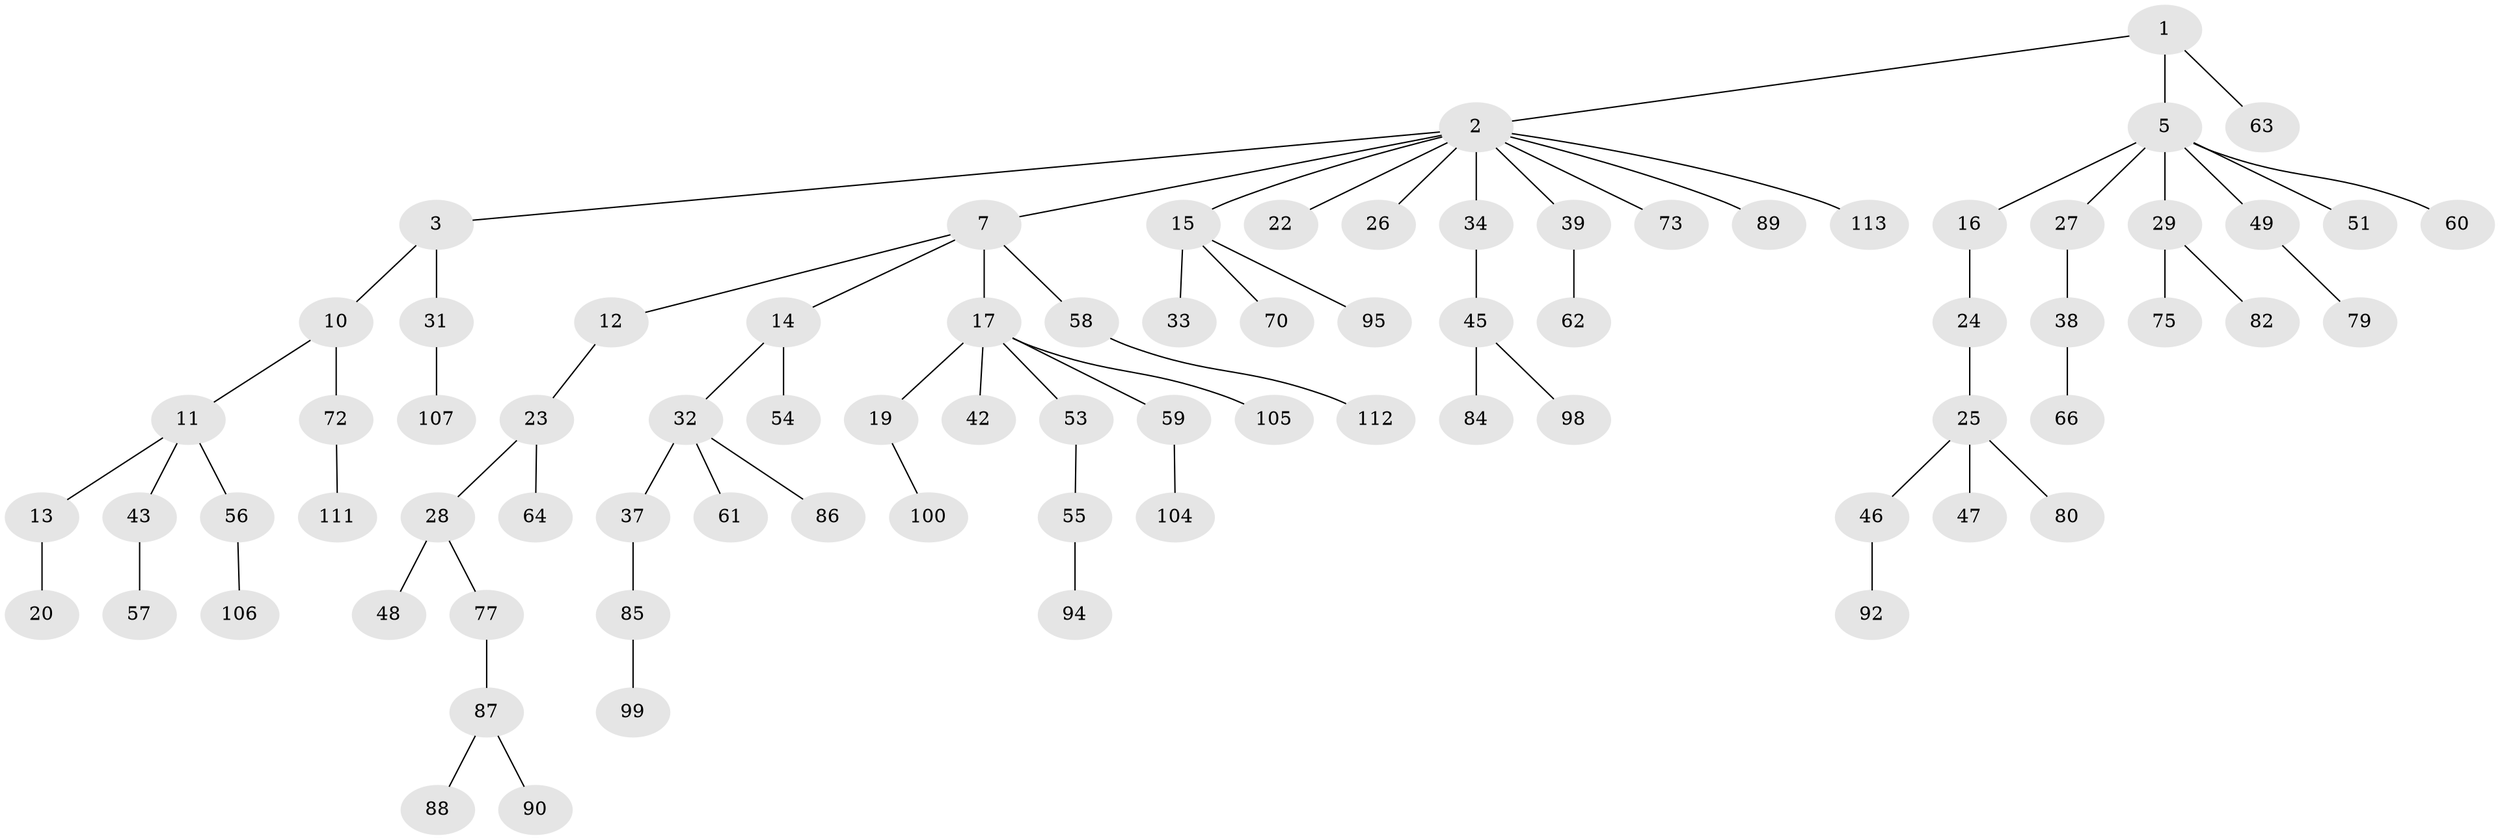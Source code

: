 // Generated by graph-tools (version 1.1) at 2025/52/02/27/25 19:52:09]
// undirected, 79 vertices, 78 edges
graph export_dot {
graph [start="1"]
  node [color=gray90,style=filled];
  1;
  2 [super="+6"];
  3 [super="+4"];
  5 [super="+8"];
  7 [super="+9"];
  10 [super="+18"];
  11;
  12 [super="+52"];
  13 [super="+41"];
  14 [super="+21"];
  15;
  16;
  17 [super="+44"];
  19 [super="+83"];
  20 [super="+91"];
  22 [super="+108"];
  23 [super="+30"];
  24;
  25 [super="+35"];
  26 [super="+96"];
  27 [super="+36"];
  28;
  29 [super="+65"];
  31;
  32 [super="+40"];
  33 [super="+81"];
  34 [super="+114"];
  37;
  38 [super="+93"];
  39 [super="+50"];
  42 [super="+74"];
  43;
  45 [super="+78"];
  46 [super="+67"];
  47;
  48 [super="+68"];
  49;
  51;
  53;
  54;
  55;
  56 [super="+69"];
  57;
  58 [super="+110"];
  59 [super="+102"];
  60;
  61 [super="+97"];
  62;
  63;
  64;
  66 [super="+76"];
  70 [super="+71"];
  72 [super="+109"];
  73;
  75;
  77;
  79;
  80;
  82;
  84;
  85 [super="+101"];
  86;
  87;
  88 [super="+103"];
  89;
  90;
  92;
  94;
  95;
  98;
  99;
  100;
  104;
  105;
  106;
  107;
  111;
  112;
  113;
  1 -- 2;
  1 -- 5;
  1 -- 63;
  2 -- 3;
  2 -- 15;
  2 -- 113;
  2 -- 34;
  2 -- 39;
  2 -- 7;
  2 -- 73;
  2 -- 22;
  2 -- 89;
  2 -- 26;
  3 -- 10;
  3 -- 31;
  5 -- 16;
  5 -- 49;
  5 -- 60;
  5 -- 27;
  5 -- 29;
  5 -- 51;
  7 -- 12;
  7 -- 14;
  7 -- 17;
  7 -- 58;
  10 -- 11;
  10 -- 72;
  11 -- 13;
  11 -- 43;
  11 -- 56;
  12 -- 23;
  13 -- 20;
  14 -- 32;
  14 -- 54;
  15 -- 33;
  15 -- 70;
  15 -- 95;
  16 -- 24;
  17 -- 19;
  17 -- 42;
  17 -- 53;
  17 -- 59;
  17 -- 105;
  19 -- 100;
  23 -- 28;
  23 -- 64;
  24 -- 25;
  25 -- 46;
  25 -- 47;
  25 -- 80;
  27 -- 38;
  28 -- 48;
  28 -- 77;
  29 -- 82;
  29 -- 75;
  31 -- 107;
  32 -- 37;
  32 -- 61;
  32 -- 86;
  34 -- 45;
  37 -- 85;
  38 -- 66;
  39 -- 62;
  43 -- 57;
  45 -- 98;
  45 -- 84;
  46 -- 92;
  49 -- 79;
  53 -- 55;
  55 -- 94;
  56 -- 106;
  58 -- 112;
  59 -- 104;
  72 -- 111;
  77 -- 87;
  85 -- 99;
  87 -- 88;
  87 -- 90;
}
